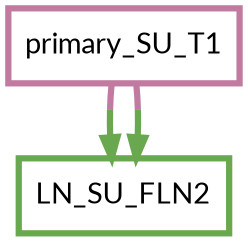 digraph  {
dpi=600;size=3.5;
LN_SU_FLN2 [color="#6aa84fff", fillcolor=white, fontname=Lato, penwidth="3.0", shape=box];
primary_SU_T1 [color="#c27ba0ff", fillcolor=white, fontname=Lato, penwidth="3.0", shape=box];
primary_SU_T1 -> LN_SU_FLN2  [color="#c27ba0ff;0.5:#6aa84fff", key=0, penwidth=3];
primary_SU_T1 -> LN_SU_FLN2  [color="#c27ba0ff;0.5:#6aa84fff", key=1, penwidth=3];
}
